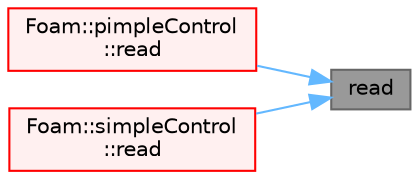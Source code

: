 digraph "read"
{
 // LATEX_PDF_SIZE
  bgcolor="transparent";
  edge [fontname=Helvetica,fontsize=10,labelfontname=Helvetica,labelfontsize=10];
  node [fontname=Helvetica,fontsize=10,shape=box,height=0.2,width=0.4];
  rankdir="RL";
  Node1 [id="Node000001",label="read",height=0.2,width=0.4,color="gray40", fillcolor="grey60", style="filled", fontcolor="black",tooltip=" "];
  Node1 -> Node2 [id="edge1_Node000001_Node000002",dir="back",color="steelblue1",style="solid",tooltip=" "];
  Node2 [id="Node000002",label="Foam::pimpleControl\l::read",height=0.2,width=0.4,color="red", fillcolor="#FFF0F0", style="filled",URL="$classFoam_1_1pimpleControl.html#af816873151ddb0126e98bb2f914d8ed5",tooltip=" "];
  Node1 -> Node4 [id="edge2_Node000001_Node000004",dir="back",color="steelblue1",style="solid",tooltip=" "];
  Node4 [id="Node000004",label="Foam::simpleControl\l::read",height=0.2,width=0.4,color="red", fillcolor="#FFF0F0", style="filled",URL="$classFoam_1_1simpleControl.html#af816873151ddb0126e98bb2f914d8ed5",tooltip=" "];
}
